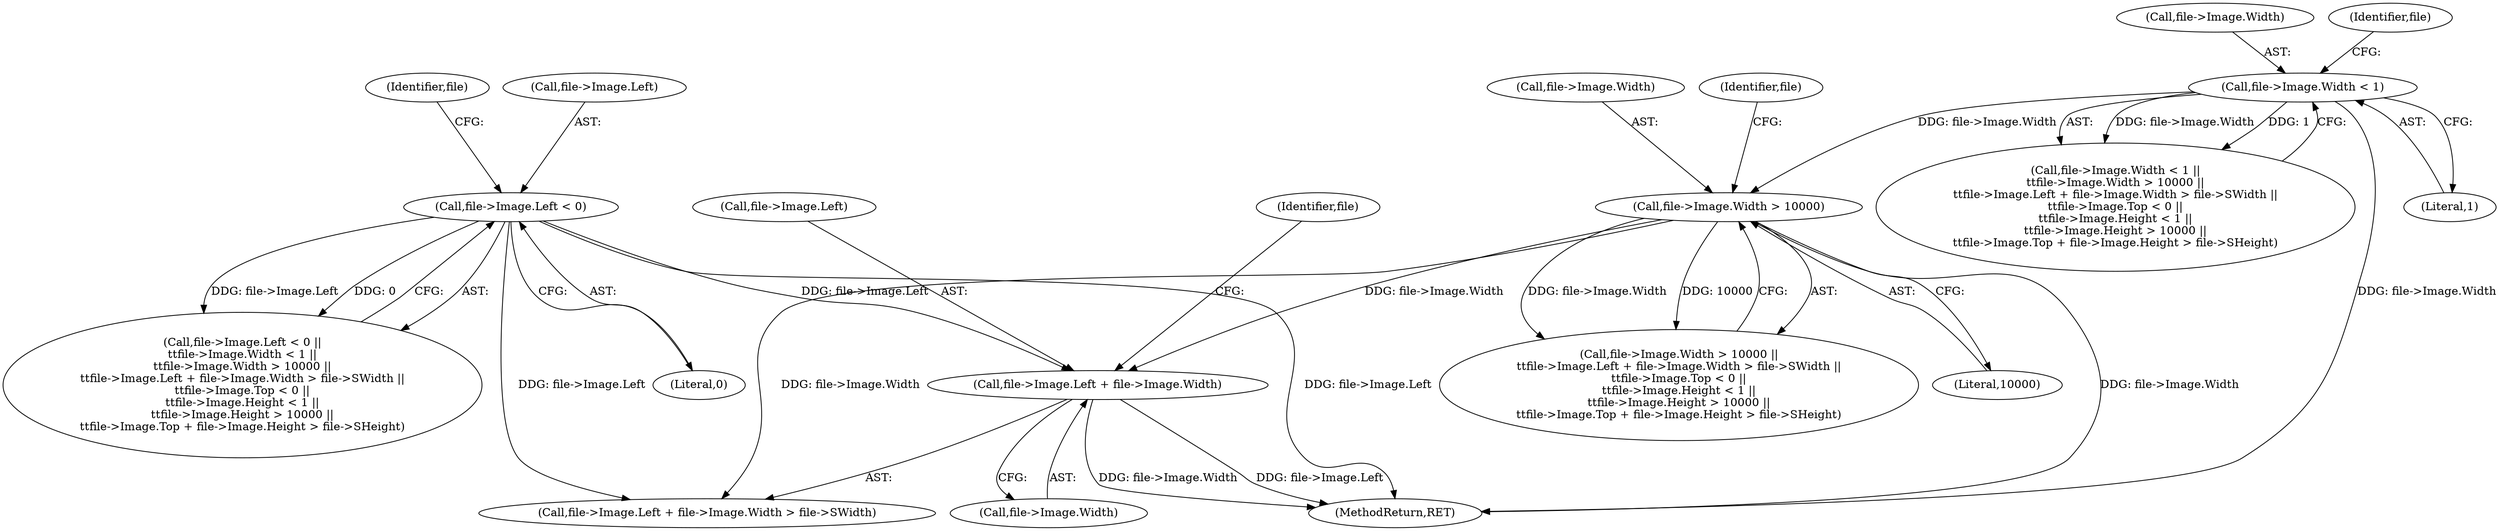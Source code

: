 digraph "0_libvips_ce684dd008532ea0bf9d4a1d89bacb35f4a83f4d@pointer" {
"1000172" [label="(Call,file->Image.Left + file->Image.Width)"];
"1000147" [label="(Call,file->Image.Left < 0)"];
"1000163" [label="(Call,file->Image.Width > 10000)"];
"1000155" [label="(Call,file->Image.Width < 1)"];
"1000173" [label="(Call,file->Image.Left)"];
"1000161" [label="(Literal,1)"];
"1000156" [label="(Call,file->Image.Width)"];
"1000184" [label="(Identifier,file)"];
"1000155" [label="(Call,file->Image.Width < 1)"];
"1000166" [label="(Identifier,file)"];
"1000164" [label="(Call,file->Image.Width)"];
"1000162" [label="(Call,file->Image.Width > 10000 ||\n\t\tfile->Image.Left + file->Image.Width > file->SWidth ||\n\t\tfile->Image.Top < 0 ||\n\t\tfile->Image.Height < 1 ||\n\t\tfile->Image.Height > 10000 ||\n\t\tfile->Image.Top + file->Image.Height > file->SHeight)"];
"1000171" [label="(Call,file->Image.Left + file->Image.Width > file->SWidth)"];
"1000178" [label="(Call,file->Image.Width)"];
"1000146" [label="(Call,file->Image.Left < 0 ||\n\t\tfile->Image.Width < 1 ||\n\t\tfile->Image.Width > 10000 ||\n\t\tfile->Image.Left + file->Image.Width > file->SWidth ||\n\t\tfile->Image.Top < 0 ||\n\t\tfile->Image.Height < 1 ||\n\t\tfile->Image.Height > 10000 ||\n\t\tfile->Image.Top + file->Image.Height > file->SHeight)"];
"1000175" [label="(Identifier,file)"];
"1000158" [label="(Identifier,file)"];
"1000148" [label="(Call,file->Image.Left)"];
"1000163" [label="(Call,file->Image.Width > 10000)"];
"1000153" [label="(Literal,0)"];
"1000303" [label="(MethodReturn,RET)"];
"1000154" [label="(Call,file->Image.Width < 1 ||\n\t\tfile->Image.Width > 10000 ||\n\t\tfile->Image.Left + file->Image.Width > file->SWidth ||\n\t\tfile->Image.Top < 0 ||\n\t\tfile->Image.Height < 1 ||\n\t\tfile->Image.Height > 10000 ||\n\t\tfile->Image.Top + file->Image.Height > file->SHeight)"];
"1000172" [label="(Call,file->Image.Left + file->Image.Width)"];
"1000147" [label="(Call,file->Image.Left < 0)"];
"1000169" [label="(Literal,10000)"];
"1000172" -> "1000171"  [label="AST: "];
"1000172" -> "1000178"  [label="CFG: "];
"1000173" -> "1000172"  [label="AST: "];
"1000178" -> "1000172"  [label="AST: "];
"1000184" -> "1000172"  [label="CFG: "];
"1000172" -> "1000303"  [label="DDG: file->Image.Width"];
"1000172" -> "1000303"  [label="DDG: file->Image.Left"];
"1000147" -> "1000172"  [label="DDG: file->Image.Left"];
"1000163" -> "1000172"  [label="DDG: file->Image.Width"];
"1000147" -> "1000146"  [label="AST: "];
"1000147" -> "1000153"  [label="CFG: "];
"1000148" -> "1000147"  [label="AST: "];
"1000153" -> "1000147"  [label="AST: "];
"1000158" -> "1000147"  [label="CFG: "];
"1000146" -> "1000147"  [label="CFG: "];
"1000147" -> "1000303"  [label="DDG: file->Image.Left"];
"1000147" -> "1000146"  [label="DDG: file->Image.Left"];
"1000147" -> "1000146"  [label="DDG: 0"];
"1000147" -> "1000171"  [label="DDG: file->Image.Left"];
"1000163" -> "1000162"  [label="AST: "];
"1000163" -> "1000169"  [label="CFG: "];
"1000164" -> "1000163"  [label="AST: "];
"1000169" -> "1000163"  [label="AST: "];
"1000175" -> "1000163"  [label="CFG: "];
"1000162" -> "1000163"  [label="CFG: "];
"1000163" -> "1000303"  [label="DDG: file->Image.Width"];
"1000163" -> "1000162"  [label="DDG: file->Image.Width"];
"1000163" -> "1000162"  [label="DDG: 10000"];
"1000155" -> "1000163"  [label="DDG: file->Image.Width"];
"1000163" -> "1000171"  [label="DDG: file->Image.Width"];
"1000155" -> "1000154"  [label="AST: "];
"1000155" -> "1000161"  [label="CFG: "];
"1000156" -> "1000155"  [label="AST: "];
"1000161" -> "1000155"  [label="AST: "];
"1000166" -> "1000155"  [label="CFG: "];
"1000154" -> "1000155"  [label="CFG: "];
"1000155" -> "1000303"  [label="DDG: file->Image.Width"];
"1000155" -> "1000154"  [label="DDG: file->Image.Width"];
"1000155" -> "1000154"  [label="DDG: 1"];
}
